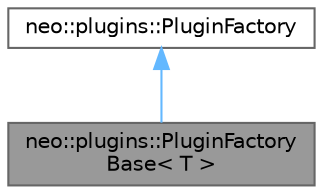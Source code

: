 digraph "neo::plugins::PluginFactoryBase&lt; T &gt;"
{
 // LATEX_PDF_SIZE
  bgcolor="transparent";
  edge [fontname=Helvetica,fontsize=10,labelfontname=Helvetica,labelfontsize=10];
  node [fontname=Helvetica,fontsize=10,shape=box,height=0.2,width=0.4];
  Node1 [id="Node000001",label="neo::plugins::PluginFactory\lBase\< T \>",height=0.2,width=0.4,color="gray40", fillcolor="grey60", style="filled", fontcolor="black",tooltip="Represents a base plugin factory."];
  Node2 -> Node1 [id="edge2_Node000001_Node000002",dir="back",color="steelblue1",style="solid",tooltip=" "];
  Node2 [id="Node000002",label="neo::plugins::PluginFactory",height=0.2,width=0.4,color="gray40", fillcolor="white", style="filled",URL="$classneo_1_1plugins_1_1_plugin_factory.html",tooltip="Represents a plugin factory."];
}
